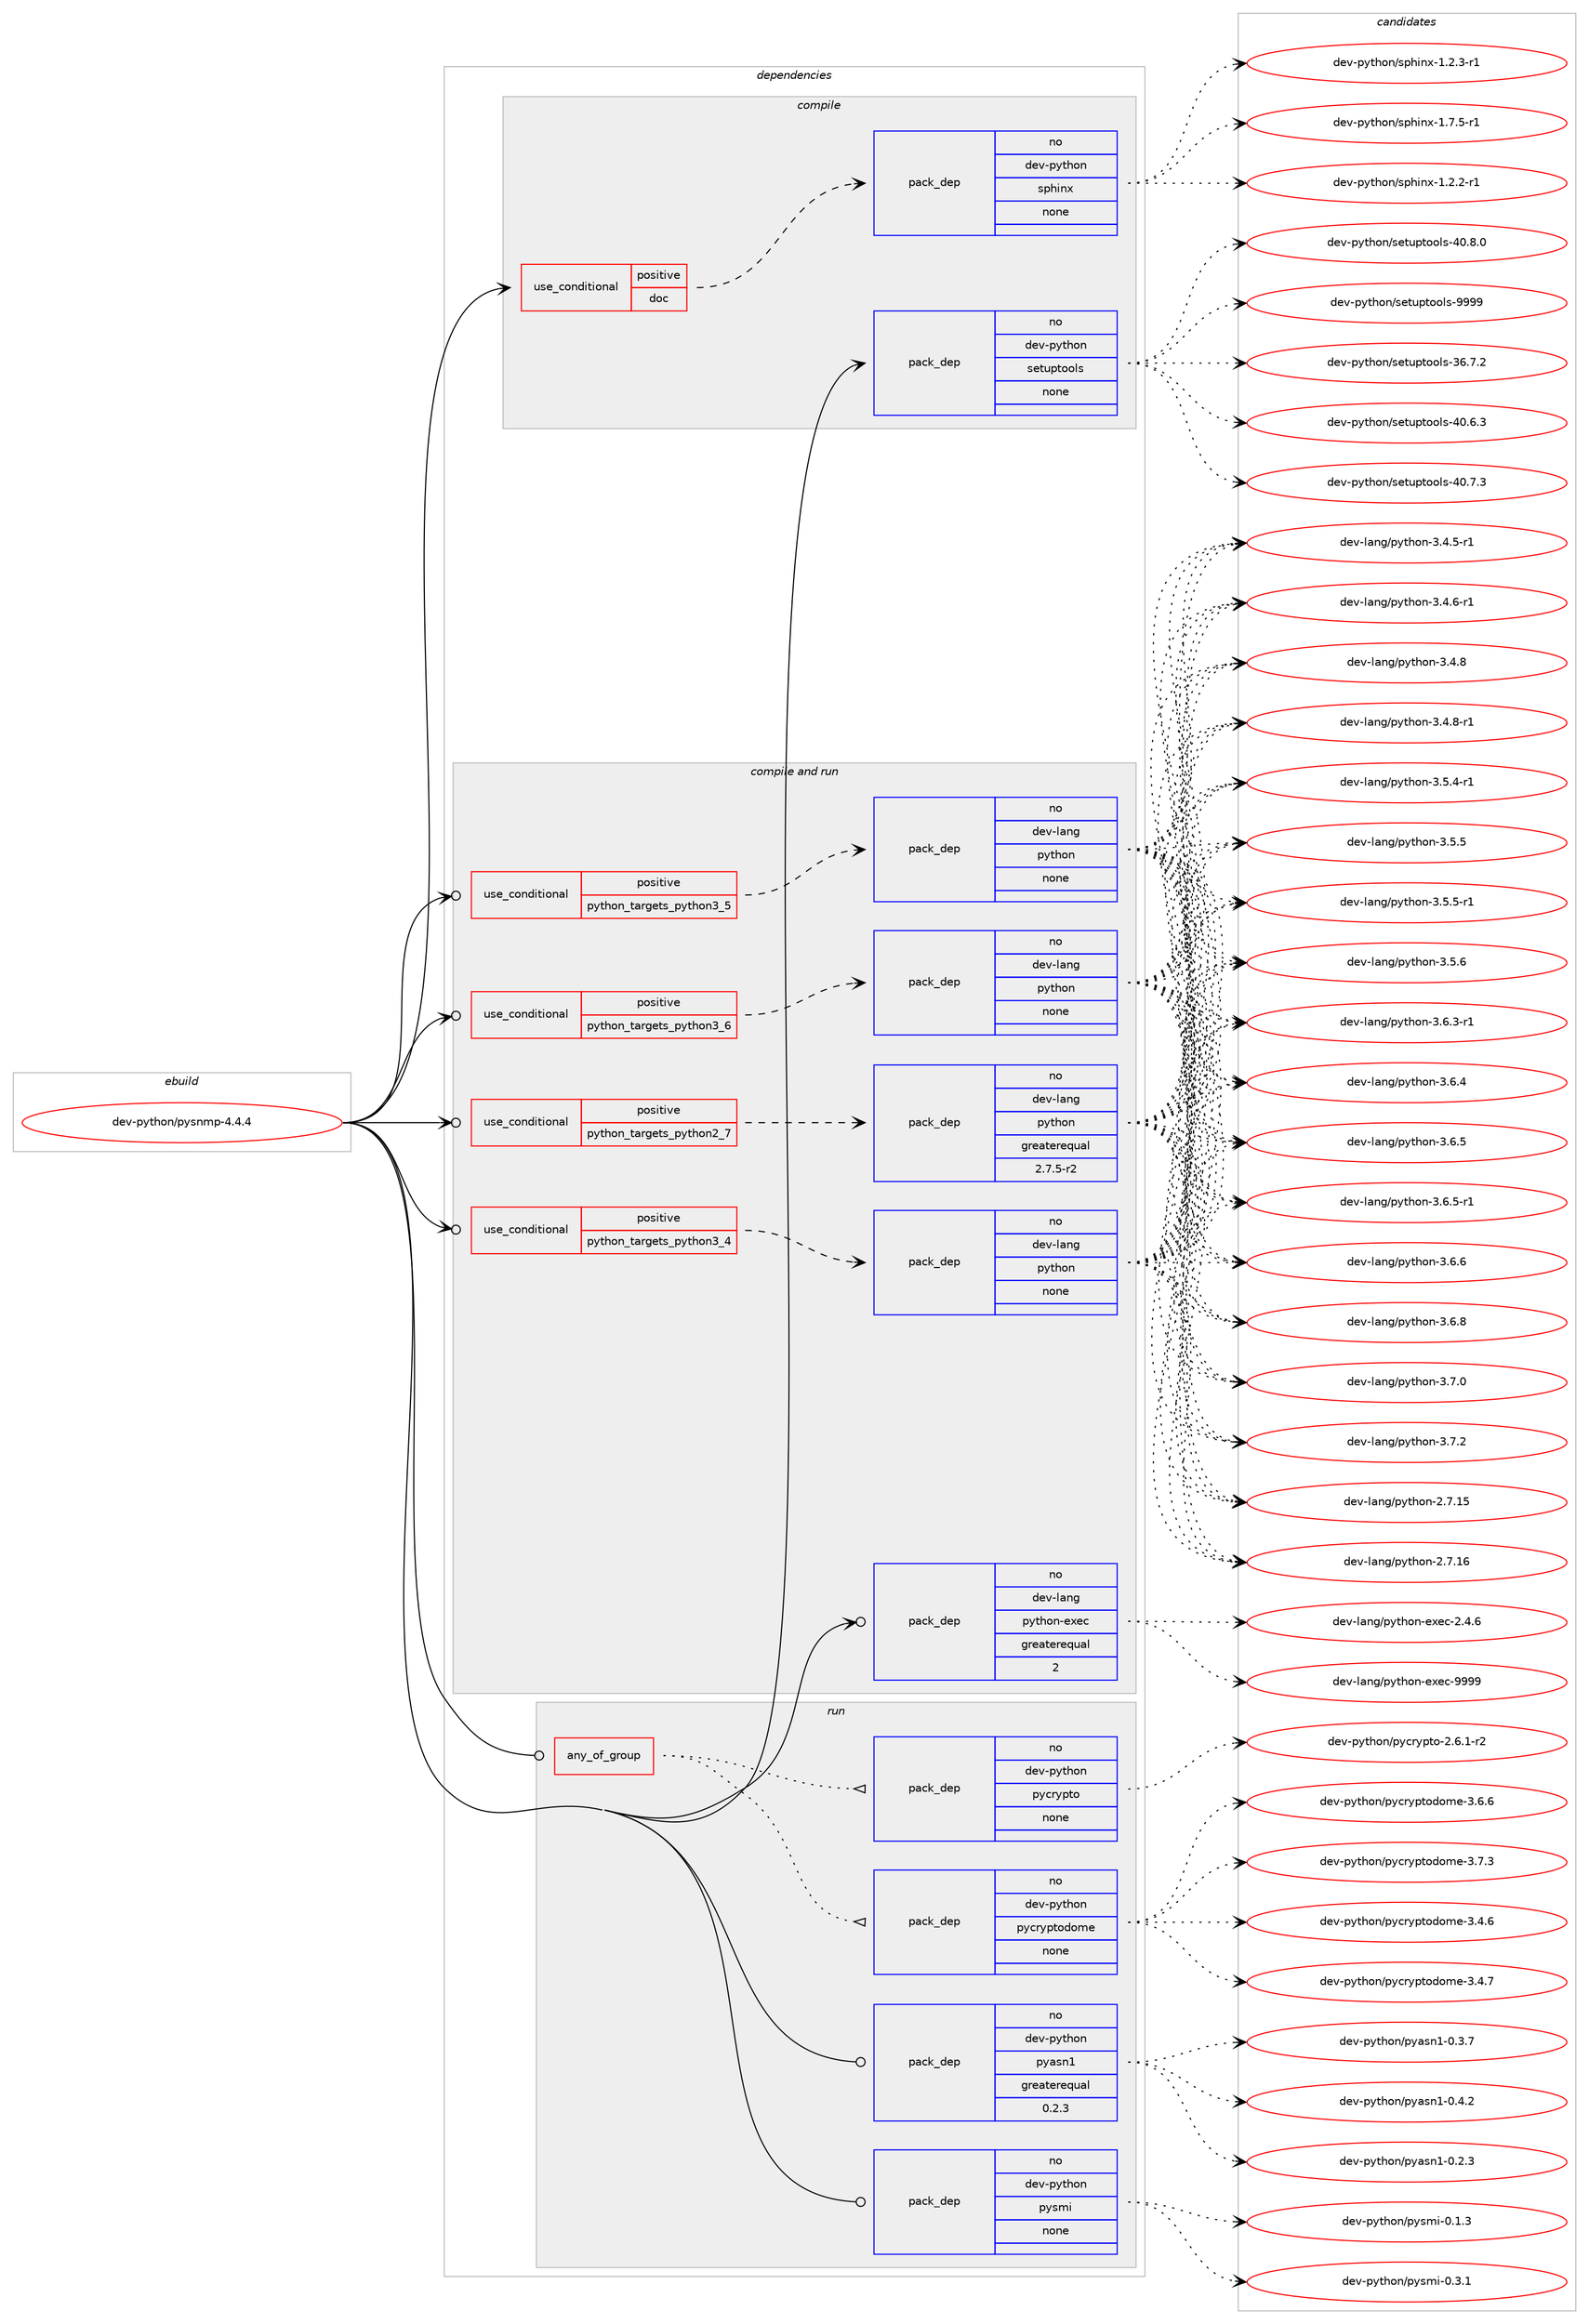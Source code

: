 digraph prolog {

# *************
# Graph options
# *************

newrank=true;
concentrate=true;
compound=true;
graph [rankdir=LR,fontname=Helvetica,fontsize=10,ranksep=1.5];#, ranksep=2.5, nodesep=0.2];
edge  [arrowhead=vee];
node  [fontname=Helvetica,fontsize=10];

# **********
# The ebuild
# **********

subgraph cluster_leftcol {
color=gray;
rank=same;
label=<<i>ebuild</i>>;
id [label="dev-python/pysnmp-4.4.4", color=red, width=4, href="../dev-python/pysnmp-4.4.4.svg"];
}

# ****************
# The dependencies
# ****************

subgraph cluster_midcol {
color=gray;
label=<<i>dependencies</i>>;
subgraph cluster_compile {
fillcolor="#eeeeee";
style=filled;
label=<<i>compile</i>>;
subgraph cond381805 {
dependency1432343 [label=<<TABLE BORDER="0" CELLBORDER="1" CELLSPACING="0" CELLPADDING="4"><TR><TD ROWSPAN="3" CELLPADDING="10">use_conditional</TD></TR><TR><TD>positive</TD></TR><TR><TD>doc</TD></TR></TABLE>>, shape=none, color=red];
subgraph pack1027198 {
dependency1432344 [label=<<TABLE BORDER="0" CELLBORDER="1" CELLSPACING="0" CELLPADDING="4" WIDTH="220"><TR><TD ROWSPAN="6" CELLPADDING="30">pack_dep</TD></TR><TR><TD WIDTH="110">no</TD></TR><TR><TD>dev-python</TD></TR><TR><TD>sphinx</TD></TR><TR><TD>none</TD></TR><TR><TD></TD></TR></TABLE>>, shape=none, color=blue];
}
dependency1432343:e -> dependency1432344:w [weight=20,style="dashed",arrowhead="vee"];
}
id:e -> dependency1432343:w [weight=20,style="solid",arrowhead="vee"];
subgraph pack1027199 {
dependency1432345 [label=<<TABLE BORDER="0" CELLBORDER="1" CELLSPACING="0" CELLPADDING="4" WIDTH="220"><TR><TD ROWSPAN="6" CELLPADDING="30">pack_dep</TD></TR><TR><TD WIDTH="110">no</TD></TR><TR><TD>dev-python</TD></TR><TR><TD>setuptools</TD></TR><TR><TD>none</TD></TR><TR><TD></TD></TR></TABLE>>, shape=none, color=blue];
}
id:e -> dependency1432345:w [weight=20,style="solid",arrowhead="vee"];
}
subgraph cluster_compileandrun {
fillcolor="#eeeeee";
style=filled;
label=<<i>compile and run</i>>;
subgraph cond381806 {
dependency1432346 [label=<<TABLE BORDER="0" CELLBORDER="1" CELLSPACING="0" CELLPADDING="4"><TR><TD ROWSPAN="3" CELLPADDING="10">use_conditional</TD></TR><TR><TD>positive</TD></TR><TR><TD>python_targets_python2_7</TD></TR></TABLE>>, shape=none, color=red];
subgraph pack1027200 {
dependency1432347 [label=<<TABLE BORDER="0" CELLBORDER="1" CELLSPACING="0" CELLPADDING="4" WIDTH="220"><TR><TD ROWSPAN="6" CELLPADDING="30">pack_dep</TD></TR><TR><TD WIDTH="110">no</TD></TR><TR><TD>dev-lang</TD></TR><TR><TD>python</TD></TR><TR><TD>greaterequal</TD></TR><TR><TD>2.7.5-r2</TD></TR></TABLE>>, shape=none, color=blue];
}
dependency1432346:e -> dependency1432347:w [weight=20,style="dashed",arrowhead="vee"];
}
id:e -> dependency1432346:w [weight=20,style="solid",arrowhead="odotvee"];
subgraph cond381807 {
dependency1432348 [label=<<TABLE BORDER="0" CELLBORDER="1" CELLSPACING="0" CELLPADDING="4"><TR><TD ROWSPAN="3" CELLPADDING="10">use_conditional</TD></TR><TR><TD>positive</TD></TR><TR><TD>python_targets_python3_4</TD></TR></TABLE>>, shape=none, color=red];
subgraph pack1027201 {
dependency1432349 [label=<<TABLE BORDER="0" CELLBORDER="1" CELLSPACING="0" CELLPADDING="4" WIDTH="220"><TR><TD ROWSPAN="6" CELLPADDING="30">pack_dep</TD></TR><TR><TD WIDTH="110">no</TD></TR><TR><TD>dev-lang</TD></TR><TR><TD>python</TD></TR><TR><TD>none</TD></TR><TR><TD></TD></TR></TABLE>>, shape=none, color=blue];
}
dependency1432348:e -> dependency1432349:w [weight=20,style="dashed",arrowhead="vee"];
}
id:e -> dependency1432348:w [weight=20,style="solid",arrowhead="odotvee"];
subgraph cond381808 {
dependency1432350 [label=<<TABLE BORDER="0" CELLBORDER="1" CELLSPACING="0" CELLPADDING="4"><TR><TD ROWSPAN="3" CELLPADDING="10">use_conditional</TD></TR><TR><TD>positive</TD></TR><TR><TD>python_targets_python3_5</TD></TR></TABLE>>, shape=none, color=red];
subgraph pack1027202 {
dependency1432351 [label=<<TABLE BORDER="0" CELLBORDER="1" CELLSPACING="0" CELLPADDING="4" WIDTH="220"><TR><TD ROWSPAN="6" CELLPADDING="30">pack_dep</TD></TR><TR><TD WIDTH="110">no</TD></TR><TR><TD>dev-lang</TD></TR><TR><TD>python</TD></TR><TR><TD>none</TD></TR><TR><TD></TD></TR></TABLE>>, shape=none, color=blue];
}
dependency1432350:e -> dependency1432351:w [weight=20,style="dashed",arrowhead="vee"];
}
id:e -> dependency1432350:w [weight=20,style="solid",arrowhead="odotvee"];
subgraph cond381809 {
dependency1432352 [label=<<TABLE BORDER="0" CELLBORDER="1" CELLSPACING="0" CELLPADDING="4"><TR><TD ROWSPAN="3" CELLPADDING="10">use_conditional</TD></TR><TR><TD>positive</TD></TR><TR><TD>python_targets_python3_6</TD></TR></TABLE>>, shape=none, color=red];
subgraph pack1027203 {
dependency1432353 [label=<<TABLE BORDER="0" CELLBORDER="1" CELLSPACING="0" CELLPADDING="4" WIDTH="220"><TR><TD ROWSPAN="6" CELLPADDING="30">pack_dep</TD></TR><TR><TD WIDTH="110">no</TD></TR><TR><TD>dev-lang</TD></TR><TR><TD>python</TD></TR><TR><TD>none</TD></TR><TR><TD></TD></TR></TABLE>>, shape=none, color=blue];
}
dependency1432352:e -> dependency1432353:w [weight=20,style="dashed",arrowhead="vee"];
}
id:e -> dependency1432352:w [weight=20,style="solid",arrowhead="odotvee"];
subgraph pack1027204 {
dependency1432354 [label=<<TABLE BORDER="0" CELLBORDER="1" CELLSPACING="0" CELLPADDING="4" WIDTH="220"><TR><TD ROWSPAN="6" CELLPADDING="30">pack_dep</TD></TR><TR><TD WIDTH="110">no</TD></TR><TR><TD>dev-lang</TD></TR><TR><TD>python-exec</TD></TR><TR><TD>greaterequal</TD></TR><TR><TD>2</TD></TR></TABLE>>, shape=none, color=blue];
}
id:e -> dependency1432354:w [weight=20,style="solid",arrowhead="odotvee"];
}
subgraph cluster_run {
fillcolor="#eeeeee";
style=filled;
label=<<i>run</i>>;
subgraph any22753 {
dependency1432355 [label=<<TABLE BORDER="0" CELLBORDER="1" CELLSPACING="0" CELLPADDING="4"><TR><TD CELLPADDING="10">any_of_group</TD></TR></TABLE>>, shape=none, color=red];subgraph pack1027205 {
dependency1432356 [label=<<TABLE BORDER="0" CELLBORDER="1" CELLSPACING="0" CELLPADDING="4" WIDTH="220"><TR><TD ROWSPAN="6" CELLPADDING="30">pack_dep</TD></TR><TR><TD WIDTH="110">no</TD></TR><TR><TD>dev-python</TD></TR><TR><TD>pycryptodome</TD></TR><TR><TD>none</TD></TR><TR><TD></TD></TR></TABLE>>, shape=none, color=blue];
}
dependency1432355:e -> dependency1432356:w [weight=20,style="dotted",arrowhead="oinv"];
subgraph pack1027206 {
dependency1432357 [label=<<TABLE BORDER="0" CELLBORDER="1" CELLSPACING="0" CELLPADDING="4" WIDTH="220"><TR><TD ROWSPAN="6" CELLPADDING="30">pack_dep</TD></TR><TR><TD WIDTH="110">no</TD></TR><TR><TD>dev-python</TD></TR><TR><TD>pycrypto</TD></TR><TR><TD>none</TD></TR><TR><TD></TD></TR></TABLE>>, shape=none, color=blue];
}
dependency1432355:e -> dependency1432357:w [weight=20,style="dotted",arrowhead="oinv"];
}
id:e -> dependency1432355:w [weight=20,style="solid",arrowhead="odot"];
subgraph pack1027207 {
dependency1432358 [label=<<TABLE BORDER="0" CELLBORDER="1" CELLSPACING="0" CELLPADDING="4" WIDTH="220"><TR><TD ROWSPAN="6" CELLPADDING="30">pack_dep</TD></TR><TR><TD WIDTH="110">no</TD></TR><TR><TD>dev-python</TD></TR><TR><TD>pyasn1</TD></TR><TR><TD>greaterequal</TD></TR><TR><TD>0.2.3</TD></TR></TABLE>>, shape=none, color=blue];
}
id:e -> dependency1432358:w [weight=20,style="solid",arrowhead="odot"];
subgraph pack1027208 {
dependency1432359 [label=<<TABLE BORDER="0" CELLBORDER="1" CELLSPACING="0" CELLPADDING="4" WIDTH="220"><TR><TD ROWSPAN="6" CELLPADDING="30">pack_dep</TD></TR><TR><TD WIDTH="110">no</TD></TR><TR><TD>dev-python</TD></TR><TR><TD>pysmi</TD></TR><TR><TD>none</TD></TR><TR><TD></TD></TR></TABLE>>, shape=none, color=blue];
}
id:e -> dependency1432359:w [weight=20,style="solid",arrowhead="odot"];
}
}

# **************
# The candidates
# **************

subgraph cluster_choices {
rank=same;
color=gray;
label=<<i>candidates</i>>;

subgraph choice1027198 {
color=black;
nodesep=1;
choice10010111845112121116104111110471151121041051101204549465046504511449 [label="dev-python/sphinx-1.2.2-r1", color=red, width=4,href="../dev-python/sphinx-1.2.2-r1.svg"];
choice10010111845112121116104111110471151121041051101204549465046514511449 [label="dev-python/sphinx-1.2.3-r1", color=red, width=4,href="../dev-python/sphinx-1.2.3-r1.svg"];
choice10010111845112121116104111110471151121041051101204549465546534511449 [label="dev-python/sphinx-1.7.5-r1", color=red, width=4,href="../dev-python/sphinx-1.7.5-r1.svg"];
dependency1432344:e -> choice10010111845112121116104111110471151121041051101204549465046504511449:w [style=dotted,weight="100"];
dependency1432344:e -> choice10010111845112121116104111110471151121041051101204549465046514511449:w [style=dotted,weight="100"];
dependency1432344:e -> choice10010111845112121116104111110471151121041051101204549465546534511449:w [style=dotted,weight="100"];
}
subgraph choice1027199 {
color=black;
nodesep=1;
choice100101118451121211161041111104711510111611711211611111110811545515446554650 [label="dev-python/setuptools-36.7.2", color=red, width=4,href="../dev-python/setuptools-36.7.2.svg"];
choice100101118451121211161041111104711510111611711211611111110811545524846544651 [label="dev-python/setuptools-40.6.3", color=red, width=4,href="../dev-python/setuptools-40.6.3.svg"];
choice100101118451121211161041111104711510111611711211611111110811545524846554651 [label="dev-python/setuptools-40.7.3", color=red, width=4,href="../dev-python/setuptools-40.7.3.svg"];
choice100101118451121211161041111104711510111611711211611111110811545524846564648 [label="dev-python/setuptools-40.8.0", color=red, width=4,href="../dev-python/setuptools-40.8.0.svg"];
choice10010111845112121116104111110471151011161171121161111111081154557575757 [label="dev-python/setuptools-9999", color=red, width=4,href="../dev-python/setuptools-9999.svg"];
dependency1432345:e -> choice100101118451121211161041111104711510111611711211611111110811545515446554650:w [style=dotted,weight="100"];
dependency1432345:e -> choice100101118451121211161041111104711510111611711211611111110811545524846544651:w [style=dotted,weight="100"];
dependency1432345:e -> choice100101118451121211161041111104711510111611711211611111110811545524846554651:w [style=dotted,weight="100"];
dependency1432345:e -> choice100101118451121211161041111104711510111611711211611111110811545524846564648:w [style=dotted,weight="100"];
dependency1432345:e -> choice10010111845112121116104111110471151011161171121161111111081154557575757:w [style=dotted,weight="100"];
}
subgraph choice1027200 {
color=black;
nodesep=1;
choice10010111845108971101034711212111610411111045504655464953 [label="dev-lang/python-2.7.15", color=red, width=4,href="../dev-lang/python-2.7.15.svg"];
choice10010111845108971101034711212111610411111045504655464954 [label="dev-lang/python-2.7.16", color=red, width=4,href="../dev-lang/python-2.7.16.svg"];
choice1001011184510897110103471121211161041111104551465246534511449 [label="dev-lang/python-3.4.5-r1", color=red, width=4,href="../dev-lang/python-3.4.5-r1.svg"];
choice1001011184510897110103471121211161041111104551465246544511449 [label="dev-lang/python-3.4.6-r1", color=red, width=4,href="../dev-lang/python-3.4.6-r1.svg"];
choice100101118451089711010347112121116104111110455146524656 [label="dev-lang/python-3.4.8", color=red, width=4,href="../dev-lang/python-3.4.8.svg"];
choice1001011184510897110103471121211161041111104551465246564511449 [label="dev-lang/python-3.4.8-r1", color=red, width=4,href="../dev-lang/python-3.4.8-r1.svg"];
choice1001011184510897110103471121211161041111104551465346524511449 [label="dev-lang/python-3.5.4-r1", color=red, width=4,href="../dev-lang/python-3.5.4-r1.svg"];
choice100101118451089711010347112121116104111110455146534653 [label="dev-lang/python-3.5.5", color=red, width=4,href="../dev-lang/python-3.5.5.svg"];
choice1001011184510897110103471121211161041111104551465346534511449 [label="dev-lang/python-3.5.5-r1", color=red, width=4,href="../dev-lang/python-3.5.5-r1.svg"];
choice100101118451089711010347112121116104111110455146534654 [label="dev-lang/python-3.5.6", color=red, width=4,href="../dev-lang/python-3.5.6.svg"];
choice1001011184510897110103471121211161041111104551465446514511449 [label="dev-lang/python-3.6.3-r1", color=red, width=4,href="../dev-lang/python-3.6.3-r1.svg"];
choice100101118451089711010347112121116104111110455146544652 [label="dev-lang/python-3.6.4", color=red, width=4,href="../dev-lang/python-3.6.4.svg"];
choice100101118451089711010347112121116104111110455146544653 [label="dev-lang/python-3.6.5", color=red, width=4,href="../dev-lang/python-3.6.5.svg"];
choice1001011184510897110103471121211161041111104551465446534511449 [label="dev-lang/python-3.6.5-r1", color=red, width=4,href="../dev-lang/python-3.6.5-r1.svg"];
choice100101118451089711010347112121116104111110455146544654 [label="dev-lang/python-3.6.6", color=red, width=4,href="../dev-lang/python-3.6.6.svg"];
choice100101118451089711010347112121116104111110455146544656 [label="dev-lang/python-3.6.8", color=red, width=4,href="../dev-lang/python-3.6.8.svg"];
choice100101118451089711010347112121116104111110455146554648 [label="dev-lang/python-3.7.0", color=red, width=4,href="../dev-lang/python-3.7.0.svg"];
choice100101118451089711010347112121116104111110455146554650 [label="dev-lang/python-3.7.2", color=red, width=4,href="../dev-lang/python-3.7.2.svg"];
dependency1432347:e -> choice10010111845108971101034711212111610411111045504655464953:w [style=dotted,weight="100"];
dependency1432347:e -> choice10010111845108971101034711212111610411111045504655464954:w [style=dotted,weight="100"];
dependency1432347:e -> choice1001011184510897110103471121211161041111104551465246534511449:w [style=dotted,weight="100"];
dependency1432347:e -> choice1001011184510897110103471121211161041111104551465246544511449:w [style=dotted,weight="100"];
dependency1432347:e -> choice100101118451089711010347112121116104111110455146524656:w [style=dotted,weight="100"];
dependency1432347:e -> choice1001011184510897110103471121211161041111104551465246564511449:w [style=dotted,weight="100"];
dependency1432347:e -> choice1001011184510897110103471121211161041111104551465346524511449:w [style=dotted,weight="100"];
dependency1432347:e -> choice100101118451089711010347112121116104111110455146534653:w [style=dotted,weight="100"];
dependency1432347:e -> choice1001011184510897110103471121211161041111104551465346534511449:w [style=dotted,weight="100"];
dependency1432347:e -> choice100101118451089711010347112121116104111110455146534654:w [style=dotted,weight="100"];
dependency1432347:e -> choice1001011184510897110103471121211161041111104551465446514511449:w [style=dotted,weight="100"];
dependency1432347:e -> choice100101118451089711010347112121116104111110455146544652:w [style=dotted,weight="100"];
dependency1432347:e -> choice100101118451089711010347112121116104111110455146544653:w [style=dotted,weight="100"];
dependency1432347:e -> choice1001011184510897110103471121211161041111104551465446534511449:w [style=dotted,weight="100"];
dependency1432347:e -> choice100101118451089711010347112121116104111110455146544654:w [style=dotted,weight="100"];
dependency1432347:e -> choice100101118451089711010347112121116104111110455146544656:w [style=dotted,weight="100"];
dependency1432347:e -> choice100101118451089711010347112121116104111110455146554648:w [style=dotted,weight="100"];
dependency1432347:e -> choice100101118451089711010347112121116104111110455146554650:w [style=dotted,weight="100"];
}
subgraph choice1027201 {
color=black;
nodesep=1;
choice10010111845108971101034711212111610411111045504655464953 [label="dev-lang/python-2.7.15", color=red, width=4,href="../dev-lang/python-2.7.15.svg"];
choice10010111845108971101034711212111610411111045504655464954 [label="dev-lang/python-2.7.16", color=red, width=4,href="../dev-lang/python-2.7.16.svg"];
choice1001011184510897110103471121211161041111104551465246534511449 [label="dev-lang/python-3.4.5-r1", color=red, width=4,href="../dev-lang/python-3.4.5-r1.svg"];
choice1001011184510897110103471121211161041111104551465246544511449 [label="dev-lang/python-3.4.6-r1", color=red, width=4,href="../dev-lang/python-3.4.6-r1.svg"];
choice100101118451089711010347112121116104111110455146524656 [label="dev-lang/python-3.4.8", color=red, width=4,href="../dev-lang/python-3.4.8.svg"];
choice1001011184510897110103471121211161041111104551465246564511449 [label="dev-lang/python-3.4.8-r1", color=red, width=4,href="../dev-lang/python-3.4.8-r1.svg"];
choice1001011184510897110103471121211161041111104551465346524511449 [label="dev-lang/python-3.5.4-r1", color=red, width=4,href="../dev-lang/python-3.5.4-r1.svg"];
choice100101118451089711010347112121116104111110455146534653 [label="dev-lang/python-3.5.5", color=red, width=4,href="../dev-lang/python-3.5.5.svg"];
choice1001011184510897110103471121211161041111104551465346534511449 [label="dev-lang/python-3.5.5-r1", color=red, width=4,href="../dev-lang/python-3.5.5-r1.svg"];
choice100101118451089711010347112121116104111110455146534654 [label="dev-lang/python-3.5.6", color=red, width=4,href="../dev-lang/python-3.5.6.svg"];
choice1001011184510897110103471121211161041111104551465446514511449 [label="dev-lang/python-3.6.3-r1", color=red, width=4,href="../dev-lang/python-3.6.3-r1.svg"];
choice100101118451089711010347112121116104111110455146544652 [label="dev-lang/python-3.6.4", color=red, width=4,href="../dev-lang/python-3.6.4.svg"];
choice100101118451089711010347112121116104111110455146544653 [label="dev-lang/python-3.6.5", color=red, width=4,href="../dev-lang/python-3.6.5.svg"];
choice1001011184510897110103471121211161041111104551465446534511449 [label="dev-lang/python-3.6.5-r1", color=red, width=4,href="../dev-lang/python-3.6.5-r1.svg"];
choice100101118451089711010347112121116104111110455146544654 [label="dev-lang/python-3.6.6", color=red, width=4,href="../dev-lang/python-3.6.6.svg"];
choice100101118451089711010347112121116104111110455146544656 [label="dev-lang/python-3.6.8", color=red, width=4,href="../dev-lang/python-3.6.8.svg"];
choice100101118451089711010347112121116104111110455146554648 [label="dev-lang/python-3.7.0", color=red, width=4,href="../dev-lang/python-3.7.0.svg"];
choice100101118451089711010347112121116104111110455146554650 [label="dev-lang/python-3.7.2", color=red, width=4,href="../dev-lang/python-3.7.2.svg"];
dependency1432349:e -> choice10010111845108971101034711212111610411111045504655464953:w [style=dotted,weight="100"];
dependency1432349:e -> choice10010111845108971101034711212111610411111045504655464954:w [style=dotted,weight="100"];
dependency1432349:e -> choice1001011184510897110103471121211161041111104551465246534511449:w [style=dotted,weight="100"];
dependency1432349:e -> choice1001011184510897110103471121211161041111104551465246544511449:w [style=dotted,weight="100"];
dependency1432349:e -> choice100101118451089711010347112121116104111110455146524656:w [style=dotted,weight="100"];
dependency1432349:e -> choice1001011184510897110103471121211161041111104551465246564511449:w [style=dotted,weight="100"];
dependency1432349:e -> choice1001011184510897110103471121211161041111104551465346524511449:w [style=dotted,weight="100"];
dependency1432349:e -> choice100101118451089711010347112121116104111110455146534653:w [style=dotted,weight="100"];
dependency1432349:e -> choice1001011184510897110103471121211161041111104551465346534511449:w [style=dotted,weight="100"];
dependency1432349:e -> choice100101118451089711010347112121116104111110455146534654:w [style=dotted,weight="100"];
dependency1432349:e -> choice1001011184510897110103471121211161041111104551465446514511449:w [style=dotted,weight="100"];
dependency1432349:e -> choice100101118451089711010347112121116104111110455146544652:w [style=dotted,weight="100"];
dependency1432349:e -> choice100101118451089711010347112121116104111110455146544653:w [style=dotted,weight="100"];
dependency1432349:e -> choice1001011184510897110103471121211161041111104551465446534511449:w [style=dotted,weight="100"];
dependency1432349:e -> choice100101118451089711010347112121116104111110455146544654:w [style=dotted,weight="100"];
dependency1432349:e -> choice100101118451089711010347112121116104111110455146544656:w [style=dotted,weight="100"];
dependency1432349:e -> choice100101118451089711010347112121116104111110455146554648:w [style=dotted,weight="100"];
dependency1432349:e -> choice100101118451089711010347112121116104111110455146554650:w [style=dotted,weight="100"];
}
subgraph choice1027202 {
color=black;
nodesep=1;
choice10010111845108971101034711212111610411111045504655464953 [label="dev-lang/python-2.7.15", color=red, width=4,href="../dev-lang/python-2.7.15.svg"];
choice10010111845108971101034711212111610411111045504655464954 [label="dev-lang/python-2.7.16", color=red, width=4,href="../dev-lang/python-2.7.16.svg"];
choice1001011184510897110103471121211161041111104551465246534511449 [label="dev-lang/python-3.4.5-r1", color=red, width=4,href="../dev-lang/python-3.4.5-r1.svg"];
choice1001011184510897110103471121211161041111104551465246544511449 [label="dev-lang/python-3.4.6-r1", color=red, width=4,href="../dev-lang/python-3.4.6-r1.svg"];
choice100101118451089711010347112121116104111110455146524656 [label="dev-lang/python-3.4.8", color=red, width=4,href="../dev-lang/python-3.4.8.svg"];
choice1001011184510897110103471121211161041111104551465246564511449 [label="dev-lang/python-3.4.8-r1", color=red, width=4,href="../dev-lang/python-3.4.8-r1.svg"];
choice1001011184510897110103471121211161041111104551465346524511449 [label="dev-lang/python-3.5.4-r1", color=red, width=4,href="../dev-lang/python-3.5.4-r1.svg"];
choice100101118451089711010347112121116104111110455146534653 [label="dev-lang/python-3.5.5", color=red, width=4,href="../dev-lang/python-3.5.5.svg"];
choice1001011184510897110103471121211161041111104551465346534511449 [label="dev-lang/python-3.5.5-r1", color=red, width=4,href="../dev-lang/python-3.5.5-r1.svg"];
choice100101118451089711010347112121116104111110455146534654 [label="dev-lang/python-3.5.6", color=red, width=4,href="../dev-lang/python-3.5.6.svg"];
choice1001011184510897110103471121211161041111104551465446514511449 [label="dev-lang/python-3.6.3-r1", color=red, width=4,href="../dev-lang/python-3.6.3-r1.svg"];
choice100101118451089711010347112121116104111110455146544652 [label="dev-lang/python-3.6.4", color=red, width=4,href="../dev-lang/python-3.6.4.svg"];
choice100101118451089711010347112121116104111110455146544653 [label="dev-lang/python-3.6.5", color=red, width=4,href="../dev-lang/python-3.6.5.svg"];
choice1001011184510897110103471121211161041111104551465446534511449 [label="dev-lang/python-3.6.5-r1", color=red, width=4,href="../dev-lang/python-3.6.5-r1.svg"];
choice100101118451089711010347112121116104111110455146544654 [label="dev-lang/python-3.6.6", color=red, width=4,href="../dev-lang/python-3.6.6.svg"];
choice100101118451089711010347112121116104111110455146544656 [label="dev-lang/python-3.6.8", color=red, width=4,href="../dev-lang/python-3.6.8.svg"];
choice100101118451089711010347112121116104111110455146554648 [label="dev-lang/python-3.7.0", color=red, width=4,href="../dev-lang/python-3.7.0.svg"];
choice100101118451089711010347112121116104111110455146554650 [label="dev-lang/python-3.7.2", color=red, width=4,href="../dev-lang/python-3.7.2.svg"];
dependency1432351:e -> choice10010111845108971101034711212111610411111045504655464953:w [style=dotted,weight="100"];
dependency1432351:e -> choice10010111845108971101034711212111610411111045504655464954:w [style=dotted,weight="100"];
dependency1432351:e -> choice1001011184510897110103471121211161041111104551465246534511449:w [style=dotted,weight="100"];
dependency1432351:e -> choice1001011184510897110103471121211161041111104551465246544511449:w [style=dotted,weight="100"];
dependency1432351:e -> choice100101118451089711010347112121116104111110455146524656:w [style=dotted,weight="100"];
dependency1432351:e -> choice1001011184510897110103471121211161041111104551465246564511449:w [style=dotted,weight="100"];
dependency1432351:e -> choice1001011184510897110103471121211161041111104551465346524511449:w [style=dotted,weight="100"];
dependency1432351:e -> choice100101118451089711010347112121116104111110455146534653:w [style=dotted,weight="100"];
dependency1432351:e -> choice1001011184510897110103471121211161041111104551465346534511449:w [style=dotted,weight="100"];
dependency1432351:e -> choice100101118451089711010347112121116104111110455146534654:w [style=dotted,weight="100"];
dependency1432351:e -> choice1001011184510897110103471121211161041111104551465446514511449:w [style=dotted,weight="100"];
dependency1432351:e -> choice100101118451089711010347112121116104111110455146544652:w [style=dotted,weight="100"];
dependency1432351:e -> choice100101118451089711010347112121116104111110455146544653:w [style=dotted,weight="100"];
dependency1432351:e -> choice1001011184510897110103471121211161041111104551465446534511449:w [style=dotted,weight="100"];
dependency1432351:e -> choice100101118451089711010347112121116104111110455146544654:w [style=dotted,weight="100"];
dependency1432351:e -> choice100101118451089711010347112121116104111110455146544656:w [style=dotted,weight="100"];
dependency1432351:e -> choice100101118451089711010347112121116104111110455146554648:w [style=dotted,weight="100"];
dependency1432351:e -> choice100101118451089711010347112121116104111110455146554650:w [style=dotted,weight="100"];
}
subgraph choice1027203 {
color=black;
nodesep=1;
choice10010111845108971101034711212111610411111045504655464953 [label="dev-lang/python-2.7.15", color=red, width=4,href="../dev-lang/python-2.7.15.svg"];
choice10010111845108971101034711212111610411111045504655464954 [label="dev-lang/python-2.7.16", color=red, width=4,href="../dev-lang/python-2.7.16.svg"];
choice1001011184510897110103471121211161041111104551465246534511449 [label="dev-lang/python-3.4.5-r1", color=red, width=4,href="../dev-lang/python-3.4.5-r1.svg"];
choice1001011184510897110103471121211161041111104551465246544511449 [label="dev-lang/python-3.4.6-r1", color=red, width=4,href="../dev-lang/python-3.4.6-r1.svg"];
choice100101118451089711010347112121116104111110455146524656 [label="dev-lang/python-3.4.8", color=red, width=4,href="../dev-lang/python-3.4.8.svg"];
choice1001011184510897110103471121211161041111104551465246564511449 [label="dev-lang/python-3.4.8-r1", color=red, width=4,href="../dev-lang/python-3.4.8-r1.svg"];
choice1001011184510897110103471121211161041111104551465346524511449 [label="dev-lang/python-3.5.4-r1", color=red, width=4,href="../dev-lang/python-3.5.4-r1.svg"];
choice100101118451089711010347112121116104111110455146534653 [label="dev-lang/python-3.5.5", color=red, width=4,href="../dev-lang/python-3.5.5.svg"];
choice1001011184510897110103471121211161041111104551465346534511449 [label="dev-lang/python-3.5.5-r1", color=red, width=4,href="../dev-lang/python-3.5.5-r1.svg"];
choice100101118451089711010347112121116104111110455146534654 [label="dev-lang/python-3.5.6", color=red, width=4,href="../dev-lang/python-3.5.6.svg"];
choice1001011184510897110103471121211161041111104551465446514511449 [label="dev-lang/python-3.6.3-r1", color=red, width=4,href="../dev-lang/python-3.6.3-r1.svg"];
choice100101118451089711010347112121116104111110455146544652 [label="dev-lang/python-3.6.4", color=red, width=4,href="../dev-lang/python-3.6.4.svg"];
choice100101118451089711010347112121116104111110455146544653 [label="dev-lang/python-3.6.5", color=red, width=4,href="../dev-lang/python-3.6.5.svg"];
choice1001011184510897110103471121211161041111104551465446534511449 [label="dev-lang/python-3.6.5-r1", color=red, width=4,href="../dev-lang/python-3.6.5-r1.svg"];
choice100101118451089711010347112121116104111110455146544654 [label="dev-lang/python-3.6.6", color=red, width=4,href="../dev-lang/python-3.6.6.svg"];
choice100101118451089711010347112121116104111110455146544656 [label="dev-lang/python-3.6.8", color=red, width=4,href="../dev-lang/python-3.6.8.svg"];
choice100101118451089711010347112121116104111110455146554648 [label="dev-lang/python-3.7.0", color=red, width=4,href="../dev-lang/python-3.7.0.svg"];
choice100101118451089711010347112121116104111110455146554650 [label="dev-lang/python-3.7.2", color=red, width=4,href="../dev-lang/python-3.7.2.svg"];
dependency1432353:e -> choice10010111845108971101034711212111610411111045504655464953:w [style=dotted,weight="100"];
dependency1432353:e -> choice10010111845108971101034711212111610411111045504655464954:w [style=dotted,weight="100"];
dependency1432353:e -> choice1001011184510897110103471121211161041111104551465246534511449:w [style=dotted,weight="100"];
dependency1432353:e -> choice1001011184510897110103471121211161041111104551465246544511449:w [style=dotted,weight="100"];
dependency1432353:e -> choice100101118451089711010347112121116104111110455146524656:w [style=dotted,weight="100"];
dependency1432353:e -> choice1001011184510897110103471121211161041111104551465246564511449:w [style=dotted,weight="100"];
dependency1432353:e -> choice1001011184510897110103471121211161041111104551465346524511449:w [style=dotted,weight="100"];
dependency1432353:e -> choice100101118451089711010347112121116104111110455146534653:w [style=dotted,weight="100"];
dependency1432353:e -> choice1001011184510897110103471121211161041111104551465346534511449:w [style=dotted,weight="100"];
dependency1432353:e -> choice100101118451089711010347112121116104111110455146534654:w [style=dotted,weight="100"];
dependency1432353:e -> choice1001011184510897110103471121211161041111104551465446514511449:w [style=dotted,weight="100"];
dependency1432353:e -> choice100101118451089711010347112121116104111110455146544652:w [style=dotted,weight="100"];
dependency1432353:e -> choice100101118451089711010347112121116104111110455146544653:w [style=dotted,weight="100"];
dependency1432353:e -> choice1001011184510897110103471121211161041111104551465446534511449:w [style=dotted,weight="100"];
dependency1432353:e -> choice100101118451089711010347112121116104111110455146544654:w [style=dotted,weight="100"];
dependency1432353:e -> choice100101118451089711010347112121116104111110455146544656:w [style=dotted,weight="100"];
dependency1432353:e -> choice100101118451089711010347112121116104111110455146554648:w [style=dotted,weight="100"];
dependency1432353:e -> choice100101118451089711010347112121116104111110455146554650:w [style=dotted,weight="100"];
}
subgraph choice1027204 {
color=black;
nodesep=1;
choice1001011184510897110103471121211161041111104510112010199455046524654 [label="dev-lang/python-exec-2.4.6", color=red, width=4,href="../dev-lang/python-exec-2.4.6.svg"];
choice10010111845108971101034711212111610411111045101120101994557575757 [label="dev-lang/python-exec-9999", color=red, width=4,href="../dev-lang/python-exec-9999.svg"];
dependency1432354:e -> choice1001011184510897110103471121211161041111104510112010199455046524654:w [style=dotted,weight="100"];
dependency1432354:e -> choice10010111845108971101034711212111610411111045101120101994557575757:w [style=dotted,weight="100"];
}
subgraph choice1027205 {
color=black;
nodesep=1;
choice100101118451121211161041111104711212199114121112116111100111109101455146524654 [label="dev-python/pycryptodome-3.4.6", color=red, width=4,href="../dev-python/pycryptodome-3.4.6.svg"];
choice100101118451121211161041111104711212199114121112116111100111109101455146524655 [label="dev-python/pycryptodome-3.4.7", color=red, width=4,href="../dev-python/pycryptodome-3.4.7.svg"];
choice100101118451121211161041111104711212199114121112116111100111109101455146544654 [label="dev-python/pycryptodome-3.6.6", color=red, width=4,href="../dev-python/pycryptodome-3.6.6.svg"];
choice100101118451121211161041111104711212199114121112116111100111109101455146554651 [label="dev-python/pycryptodome-3.7.3", color=red, width=4,href="../dev-python/pycryptodome-3.7.3.svg"];
dependency1432356:e -> choice100101118451121211161041111104711212199114121112116111100111109101455146524654:w [style=dotted,weight="100"];
dependency1432356:e -> choice100101118451121211161041111104711212199114121112116111100111109101455146524655:w [style=dotted,weight="100"];
dependency1432356:e -> choice100101118451121211161041111104711212199114121112116111100111109101455146544654:w [style=dotted,weight="100"];
dependency1432356:e -> choice100101118451121211161041111104711212199114121112116111100111109101455146554651:w [style=dotted,weight="100"];
}
subgraph choice1027206 {
color=black;
nodesep=1;
choice1001011184511212111610411111047112121991141211121161114550465446494511450 [label="dev-python/pycrypto-2.6.1-r2", color=red, width=4,href="../dev-python/pycrypto-2.6.1-r2.svg"];
dependency1432357:e -> choice1001011184511212111610411111047112121991141211121161114550465446494511450:w [style=dotted,weight="100"];
}
subgraph choice1027207 {
color=black;
nodesep=1;
choice10010111845112121116104111110471121219711511049454846504651 [label="dev-python/pyasn1-0.2.3", color=red, width=4,href="../dev-python/pyasn1-0.2.3.svg"];
choice10010111845112121116104111110471121219711511049454846514655 [label="dev-python/pyasn1-0.3.7", color=red, width=4,href="../dev-python/pyasn1-0.3.7.svg"];
choice10010111845112121116104111110471121219711511049454846524650 [label="dev-python/pyasn1-0.4.2", color=red, width=4,href="../dev-python/pyasn1-0.4.2.svg"];
dependency1432358:e -> choice10010111845112121116104111110471121219711511049454846504651:w [style=dotted,weight="100"];
dependency1432358:e -> choice10010111845112121116104111110471121219711511049454846514655:w [style=dotted,weight="100"];
dependency1432358:e -> choice10010111845112121116104111110471121219711511049454846524650:w [style=dotted,weight="100"];
}
subgraph choice1027208 {
color=black;
nodesep=1;
choice1001011184511212111610411111047112121115109105454846494651 [label="dev-python/pysmi-0.1.3", color=red, width=4,href="../dev-python/pysmi-0.1.3.svg"];
choice1001011184511212111610411111047112121115109105454846514649 [label="dev-python/pysmi-0.3.1", color=red, width=4,href="../dev-python/pysmi-0.3.1.svg"];
dependency1432359:e -> choice1001011184511212111610411111047112121115109105454846494651:w [style=dotted,weight="100"];
dependency1432359:e -> choice1001011184511212111610411111047112121115109105454846514649:w [style=dotted,weight="100"];
}
}

}
